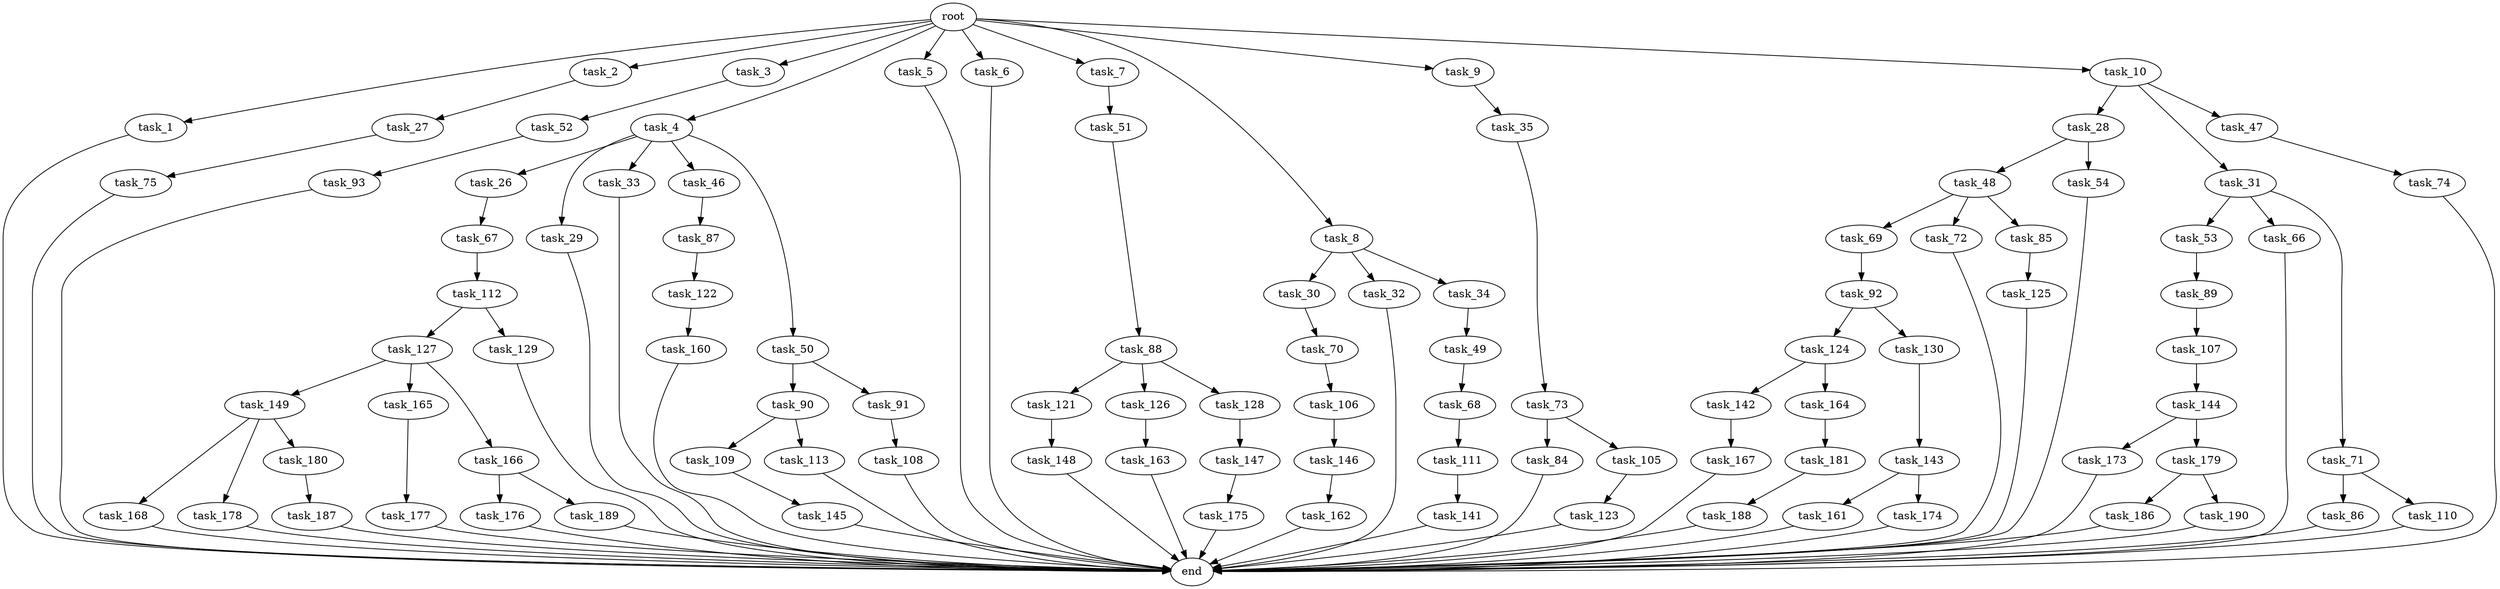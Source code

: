 digraph G {
  root [size="0.000000"];
  task_1 [size="1.024000"];
  task_2 [size="1.024000"];
  task_3 [size="1.024000"];
  task_4 [size="1.024000"];
  task_5 [size="1.024000"];
  task_6 [size="1.024000"];
  task_7 [size="1.024000"];
  task_8 [size="1.024000"];
  task_9 [size="1.024000"];
  task_10 [size="1.024000"];
  task_26 [size="309237645.312000"];
  task_27 [size="549755813.888000"];
  task_28 [size="34359738.368000"];
  task_29 [size="309237645.312000"];
  task_30 [size="214748364.800000"];
  task_31 [size="34359738.368000"];
  task_32 [size="214748364.800000"];
  task_33 [size="309237645.312000"];
  task_34 [size="214748364.800000"];
  task_35 [size="214748364.800000"];
  task_46 [size="309237645.312000"];
  task_47 [size="34359738.368000"];
  task_48 [size="695784701.952000"];
  task_49 [size="420906795.008000"];
  task_50 [size="309237645.312000"];
  task_51 [size="77309411.328000"];
  task_52 [size="858993459.200000"];
  task_53 [size="34359738.368000"];
  task_54 [size="695784701.952000"];
  task_66 [size="34359738.368000"];
  task_67 [size="34359738.368000"];
  task_68 [size="309237645.312000"];
  task_69 [size="34359738.368000"];
  task_70 [size="77309411.328000"];
  task_71 [size="34359738.368000"];
  task_72 [size="34359738.368000"];
  task_73 [size="695784701.952000"];
  task_74 [size="549755813.888000"];
  task_75 [size="695784701.952000"];
  task_84 [size="77309411.328000"];
  task_85 [size="34359738.368000"];
  task_86 [size="137438953.472000"];
  task_87 [size="695784701.952000"];
  task_88 [size="309237645.312000"];
  task_89 [size="695784701.952000"];
  task_90 [size="309237645.312000"];
  task_91 [size="309237645.312000"];
  task_92 [size="549755813.888000"];
  task_93 [size="77309411.328000"];
  task_105 [size="77309411.328000"];
  task_106 [size="137438953.472000"];
  task_107 [size="695784701.952000"];
  task_108 [size="858993459.200000"];
  task_109 [size="549755813.888000"];
  task_110 [size="137438953.472000"];
  task_111 [size="77309411.328000"];
  task_112 [size="420906795.008000"];
  task_113 [size="549755813.888000"];
  task_121 [size="695784701.952000"];
  task_122 [size="695784701.952000"];
  task_123 [size="858993459.200000"];
  task_124 [size="420906795.008000"];
  task_125 [size="214748364.800000"];
  task_126 [size="695784701.952000"];
  task_127 [size="695784701.952000"];
  task_128 [size="695784701.952000"];
  task_129 [size="695784701.952000"];
  task_130 [size="420906795.008000"];
  task_141 [size="214748364.800000"];
  task_142 [size="214748364.800000"];
  task_143 [size="137438953.472000"];
  task_144 [size="77309411.328000"];
  task_145 [size="858993459.200000"];
  task_146 [size="137438953.472000"];
  task_147 [size="34359738.368000"];
  task_148 [size="309237645.312000"];
  task_149 [size="34359738.368000"];
  task_160 [size="34359738.368000"];
  task_161 [size="420906795.008000"];
  task_162 [size="858993459.200000"];
  task_163 [size="137438953.472000"];
  task_164 [size="214748364.800000"];
  task_165 [size="34359738.368000"];
  task_166 [size="34359738.368000"];
  task_167 [size="77309411.328000"];
  task_168 [size="77309411.328000"];
  task_173 [size="420906795.008000"];
  task_174 [size="420906795.008000"];
  task_175 [size="549755813.888000"];
  task_176 [size="137438953.472000"];
  task_177 [size="549755813.888000"];
  task_178 [size="77309411.328000"];
  task_179 [size="420906795.008000"];
  task_180 [size="77309411.328000"];
  task_181 [size="77309411.328000"];
  task_186 [size="420906795.008000"];
  task_187 [size="77309411.328000"];
  task_188 [size="137438953.472000"];
  task_189 [size="137438953.472000"];
  task_190 [size="420906795.008000"];
  end [size="0.000000"];

  root -> task_1 [size="1.000000"];
  root -> task_2 [size="1.000000"];
  root -> task_3 [size="1.000000"];
  root -> task_4 [size="1.000000"];
  root -> task_5 [size="1.000000"];
  root -> task_6 [size="1.000000"];
  root -> task_7 [size="1.000000"];
  root -> task_8 [size="1.000000"];
  root -> task_9 [size="1.000000"];
  root -> task_10 [size="1.000000"];
  task_1 -> end [size="1.000000"];
  task_2 -> task_27 [size="536870912.000000"];
  task_3 -> task_52 [size="838860800.000000"];
  task_4 -> task_26 [size="301989888.000000"];
  task_4 -> task_29 [size="301989888.000000"];
  task_4 -> task_33 [size="301989888.000000"];
  task_4 -> task_46 [size="301989888.000000"];
  task_4 -> task_50 [size="301989888.000000"];
  task_5 -> end [size="1.000000"];
  task_6 -> end [size="1.000000"];
  task_7 -> task_51 [size="75497472.000000"];
  task_8 -> task_30 [size="209715200.000000"];
  task_8 -> task_32 [size="209715200.000000"];
  task_8 -> task_34 [size="209715200.000000"];
  task_9 -> task_35 [size="209715200.000000"];
  task_10 -> task_28 [size="33554432.000000"];
  task_10 -> task_31 [size="33554432.000000"];
  task_10 -> task_47 [size="33554432.000000"];
  task_26 -> task_67 [size="33554432.000000"];
  task_27 -> task_75 [size="679477248.000000"];
  task_28 -> task_48 [size="679477248.000000"];
  task_28 -> task_54 [size="679477248.000000"];
  task_29 -> end [size="1.000000"];
  task_30 -> task_70 [size="75497472.000000"];
  task_31 -> task_53 [size="33554432.000000"];
  task_31 -> task_66 [size="33554432.000000"];
  task_31 -> task_71 [size="33554432.000000"];
  task_32 -> end [size="1.000000"];
  task_33 -> end [size="1.000000"];
  task_34 -> task_49 [size="411041792.000000"];
  task_35 -> task_73 [size="679477248.000000"];
  task_46 -> task_87 [size="679477248.000000"];
  task_47 -> task_74 [size="536870912.000000"];
  task_48 -> task_69 [size="33554432.000000"];
  task_48 -> task_72 [size="33554432.000000"];
  task_48 -> task_85 [size="33554432.000000"];
  task_49 -> task_68 [size="301989888.000000"];
  task_50 -> task_90 [size="301989888.000000"];
  task_50 -> task_91 [size="301989888.000000"];
  task_51 -> task_88 [size="301989888.000000"];
  task_52 -> task_93 [size="75497472.000000"];
  task_53 -> task_89 [size="679477248.000000"];
  task_54 -> end [size="1.000000"];
  task_66 -> end [size="1.000000"];
  task_67 -> task_112 [size="411041792.000000"];
  task_68 -> task_111 [size="75497472.000000"];
  task_69 -> task_92 [size="536870912.000000"];
  task_70 -> task_106 [size="134217728.000000"];
  task_71 -> task_86 [size="134217728.000000"];
  task_71 -> task_110 [size="134217728.000000"];
  task_72 -> end [size="1.000000"];
  task_73 -> task_84 [size="75497472.000000"];
  task_73 -> task_105 [size="75497472.000000"];
  task_74 -> end [size="1.000000"];
  task_75 -> end [size="1.000000"];
  task_84 -> end [size="1.000000"];
  task_85 -> task_125 [size="209715200.000000"];
  task_86 -> end [size="1.000000"];
  task_87 -> task_122 [size="679477248.000000"];
  task_88 -> task_121 [size="679477248.000000"];
  task_88 -> task_126 [size="679477248.000000"];
  task_88 -> task_128 [size="679477248.000000"];
  task_89 -> task_107 [size="679477248.000000"];
  task_90 -> task_109 [size="536870912.000000"];
  task_90 -> task_113 [size="536870912.000000"];
  task_91 -> task_108 [size="838860800.000000"];
  task_92 -> task_124 [size="411041792.000000"];
  task_92 -> task_130 [size="411041792.000000"];
  task_93 -> end [size="1.000000"];
  task_105 -> task_123 [size="838860800.000000"];
  task_106 -> task_146 [size="134217728.000000"];
  task_107 -> task_144 [size="75497472.000000"];
  task_108 -> end [size="1.000000"];
  task_109 -> task_145 [size="838860800.000000"];
  task_110 -> end [size="1.000000"];
  task_111 -> task_141 [size="209715200.000000"];
  task_112 -> task_127 [size="679477248.000000"];
  task_112 -> task_129 [size="679477248.000000"];
  task_113 -> end [size="1.000000"];
  task_121 -> task_148 [size="301989888.000000"];
  task_122 -> task_160 [size="33554432.000000"];
  task_123 -> end [size="1.000000"];
  task_124 -> task_142 [size="209715200.000000"];
  task_124 -> task_164 [size="209715200.000000"];
  task_125 -> end [size="1.000000"];
  task_126 -> task_163 [size="134217728.000000"];
  task_127 -> task_149 [size="33554432.000000"];
  task_127 -> task_165 [size="33554432.000000"];
  task_127 -> task_166 [size="33554432.000000"];
  task_128 -> task_147 [size="33554432.000000"];
  task_129 -> end [size="1.000000"];
  task_130 -> task_143 [size="134217728.000000"];
  task_141 -> end [size="1.000000"];
  task_142 -> task_167 [size="75497472.000000"];
  task_143 -> task_161 [size="411041792.000000"];
  task_143 -> task_174 [size="411041792.000000"];
  task_144 -> task_173 [size="411041792.000000"];
  task_144 -> task_179 [size="411041792.000000"];
  task_145 -> end [size="1.000000"];
  task_146 -> task_162 [size="838860800.000000"];
  task_147 -> task_175 [size="536870912.000000"];
  task_148 -> end [size="1.000000"];
  task_149 -> task_168 [size="75497472.000000"];
  task_149 -> task_178 [size="75497472.000000"];
  task_149 -> task_180 [size="75497472.000000"];
  task_160 -> end [size="1.000000"];
  task_161 -> end [size="1.000000"];
  task_162 -> end [size="1.000000"];
  task_163 -> end [size="1.000000"];
  task_164 -> task_181 [size="75497472.000000"];
  task_165 -> task_177 [size="536870912.000000"];
  task_166 -> task_176 [size="134217728.000000"];
  task_166 -> task_189 [size="134217728.000000"];
  task_167 -> end [size="1.000000"];
  task_168 -> end [size="1.000000"];
  task_173 -> end [size="1.000000"];
  task_174 -> end [size="1.000000"];
  task_175 -> end [size="1.000000"];
  task_176 -> end [size="1.000000"];
  task_177 -> end [size="1.000000"];
  task_178 -> end [size="1.000000"];
  task_179 -> task_186 [size="411041792.000000"];
  task_179 -> task_190 [size="411041792.000000"];
  task_180 -> task_187 [size="75497472.000000"];
  task_181 -> task_188 [size="134217728.000000"];
  task_186 -> end [size="1.000000"];
  task_187 -> end [size="1.000000"];
  task_188 -> end [size="1.000000"];
  task_189 -> end [size="1.000000"];
  task_190 -> end [size="1.000000"];
}
